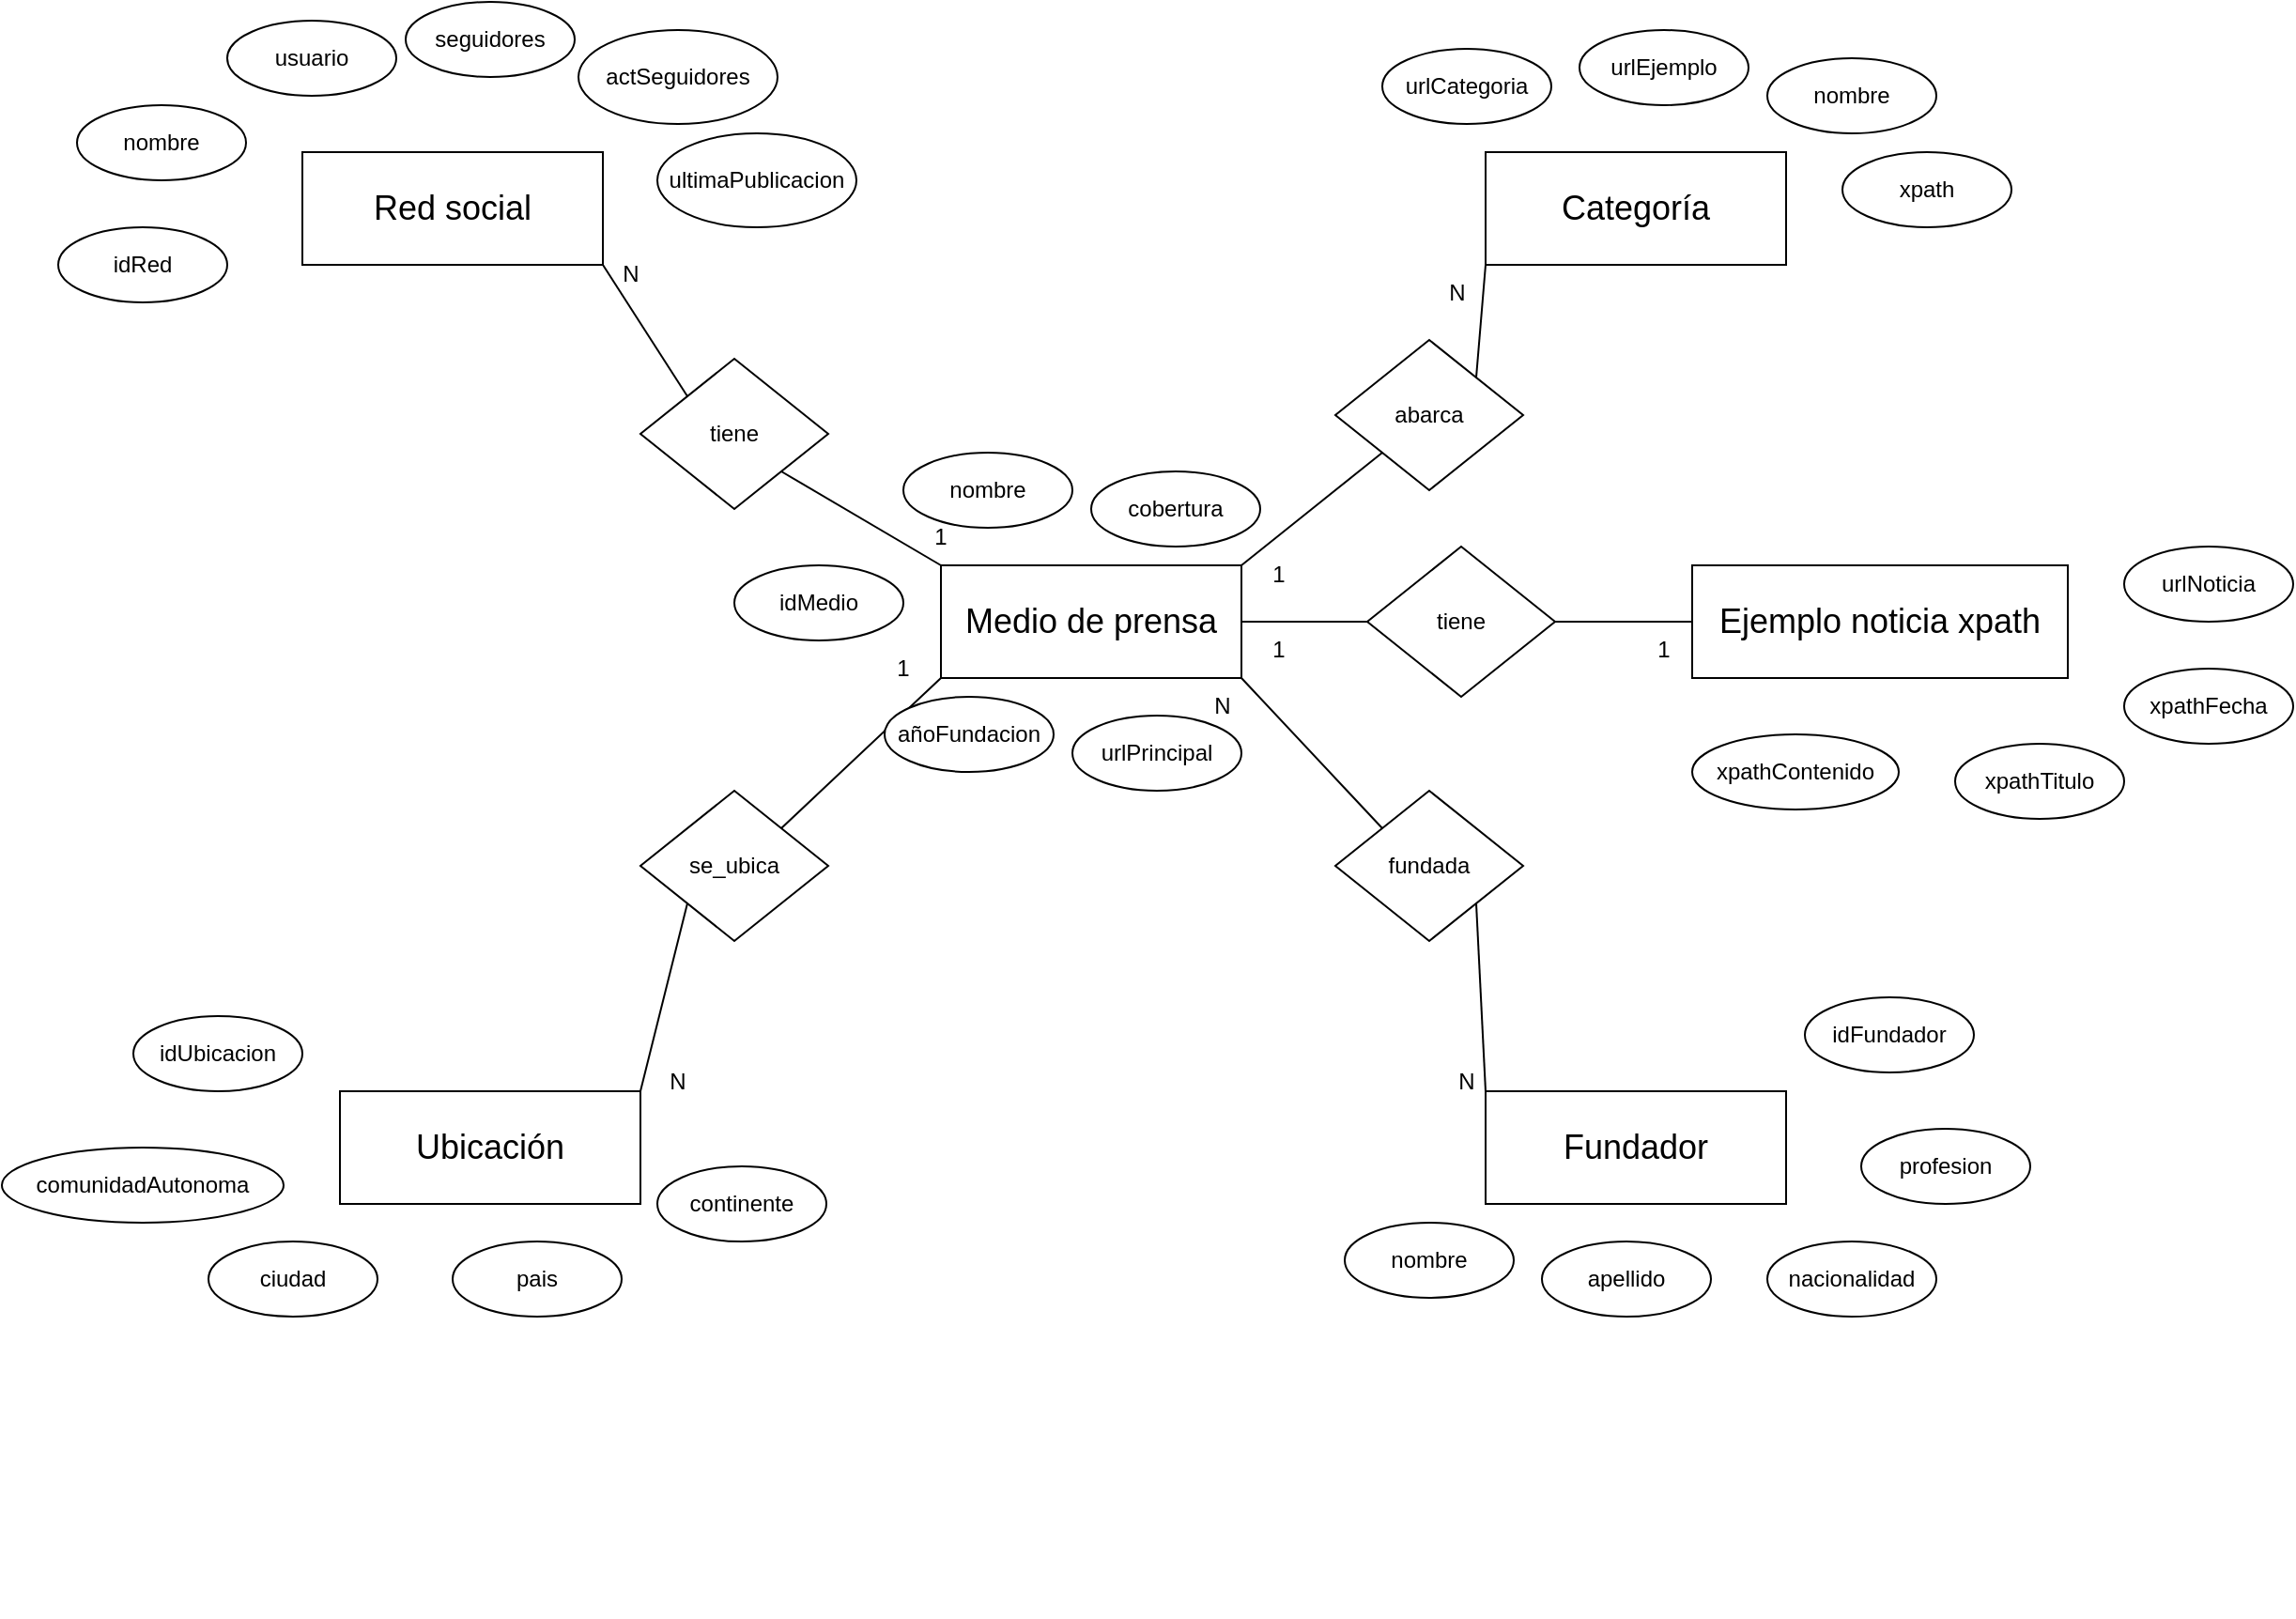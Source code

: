 <mxfile version="21.3.7" type="github">
  <diagram name="Página-1" id="EO1i5Yh0TXApXWwIkE9N">
    <mxGraphModel dx="1393" dy="1975" grid="1" gridSize="10" guides="1" tooltips="1" connect="1" arrows="1" fold="1" page="1" pageScale="1" pageWidth="827" pageHeight="1169" math="0" shadow="0">
      <root>
        <mxCell id="0" />
        <mxCell id="1" parent="0" />
        <mxCell id="UNjLjwTfi98Qa-1zKaNa-1" value="&lt;font style=&quot;font-size: 18px;&quot;&gt;Medio de prensa&lt;/font&gt;" style="rounded=0;whiteSpace=wrap;html=1;" parent="1" vertex="1">
          <mxGeometry x="600" y="120" width="160" height="60" as="geometry" />
        </mxCell>
        <mxCell id="UNjLjwTfi98Qa-1zKaNa-3" value="&lt;span style=&quot;font-size: 18px;&quot;&gt;Ubicación&lt;/span&gt;" style="rounded=0;whiteSpace=wrap;html=1;" parent="1" vertex="1">
          <mxGeometry x="280" y="400" width="160" height="60" as="geometry" />
        </mxCell>
        <mxCell id="UNjLjwTfi98Qa-1zKaNa-8" value="&lt;span style=&quot;font-size: 18px;&quot;&gt;Fundador&lt;/span&gt;" style="rounded=0;whiteSpace=wrap;html=1;" parent="1" vertex="1">
          <mxGeometry x="890" y="400" width="160" height="60" as="geometry" />
        </mxCell>
        <mxCell id="UNjLjwTfi98Qa-1zKaNa-9" value="&lt;span style=&quot;font-size: 18px;&quot;&gt;Red social&lt;/span&gt;" style="rounded=0;whiteSpace=wrap;html=1;" parent="1" vertex="1">
          <mxGeometry x="260" y="-100" width="160" height="60" as="geometry" />
        </mxCell>
        <mxCell id="UNjLjwTfi98Qa-1zKaNa-10" value="&lt;span style=&quot;font-size: 18px;&quot;&gt;Categoría&lt;/span&gt;" style="rounded=0;whiteSpace=wrap;html=1;" parent="1" vertex="1">
          <mxGeometry x="890" y="-100" width="160" height="60" as="geometry" />
        </mxCell>
        <mxCell id="rar-CTMczom2aFT5S0ZN-1" value="tiene" style="rhombus;whiteSpace=wrap;html=1;" parent="1" vertex="1">
          <mxGeometry x="440" y="10" width="100" height="80" as="geometry" />
        </mxCell>
        <mxCell id="rar-CTMczom2aFT5S0ZN-2" value="abarca" style="rhombus;whiteSpace=wrap;html=1;" parent="1" vertex="1">
          <mxGeometry x="810" width="100" height="80" as="geometry" />
        </mxCell>
        <mxCell id="rar-CTMczom2aFT5S0ZN-3" value="se_ubica" style="rhombus;whiteSpace=wrap;html=1;" parent="1" vertex="1">
          <mxGeometry x="440" y="240" width="100" height="80" as="geometry" />
        </mxCell>
        <mxCell id="rar-CTMczom2aFT5S0ZN-4" value="fundada" style="rhombus;whiteSpace=wrap;html=1;" parent="1" vertex="1">
          <mxGeometry x="810" y="240" width="100" height="80" as="geometry" />
        </mxCell>
        <mxCell id="rar-CTMczom2aFT5S0ZN-5" value="" style="endArrow=none;html=1;rounded=0;entryX=1;entryY=1;entryDx=0;entryDy=0;exitX=0;exitY=0;exitDx=0;exitDy=0;" parent="1" source="UNjLjwTfi98Qa-1zKaNa-1" target="rar-CTMczom2aFT5S0ZN-1" edge="1">
          <mxGeometry width="50" height="50" relative="1" as="geometry">
            <mxPoint x="620" y="130" as="sourcePoint" />
            <mxPoint x="670" y="80" as="targetPoint" />
          </mxGeometry>
        </mxCell>
        <mxCell id="rar-CTMczom2aFT5S0ZN-8" value="" style="endArrow=none;html=1;rounded=0;entryX=1;entryY=1;entryDx=0;entryDy=0;exitX=0;exitY=0;exitDx=0;exitDy=0;" parent="1" source="rar-CTMczom2aFT5S0ZN-1" target="UNjLjwTfi98Qa-1zKaNa-9" edge="1">
          <mxGeometry width="50" height="50" relative="1" as="geometry">
            <mxPoint x="620" y="130" as="sourcePoint" />
            <mxPoint x="670" y="80" as="targetPoint" />
          </mxGeometry>
        </mxCell>
        <mxCell id="rar-CTMczom2aFT5S0ZN-10" value="" style="endArrow=none;html=1;rounded=0;entryX=0;entryY=1;entryDx=0;entryDy=0;exitX=1;exitY=0;exitDx=0;exitDy=0;" parent="1" source="rar-CTMczom2aFT5S0ZN-2" target="UNjLjwTfi98Qa-1zKaNa-10" edge="1">
          <mxGeometry width="50" height="50" relative="1" as="geometry">
            <mxPoint x="620" y="130" as="sourcePoint" />
            <mxPoint x="670" y="80" as="targetPoint" />
          </mxGeometry>
        </mxCell>
        <mxCell id="rar-CTMczom2aFT5S0ZN-11" value="" style="endArrow=none;html=1;rounded=0;entryX=0;entryY=1;entryDx=0;entryDy=0;exitX=1;exitY=0;exitDx=0;exitDy=0;" parent="1" source="UNjLjwTfi98Qa-1zKaNa-1" target="rar-CTMczom2aFT5S0ZN-2" edge="1">
          <mxGeometry width="50" height="50" relative="1" as="geometry">
            <mxPoint x="620" y="130" as="sourcePoint" />
            <mxPoint x="670" y="80" as="targetPoint" />
          </mxGeometry>
        </mxCell>
        <mxCell id="rar-CTMczom2aFT5S0ZN-12" value="" style="endArrow=none;html=1;rounded=0;exitX=1;exitY=0;exitDx=0;exitDy=0;entryX=0;entryY=1;entryDx=0;entryDy=0;" parent="1" source="rar-CTMczom2aFT5S0ZN-3" target="UNjLjwTfi98Qa-1zKaNa-1" edge="1">
          <mxGeometry width="50" height="50" relative="1" as="geometry">
            <mxPoint x="620" y="130" as="sourcePoint" />
            <mxPoint x="670" y="80" as="targetPoint" />
          </mxGeometry>
        </mxCell>
        <mxCell id="rar-CTMczom2aFT5S0ZN-13" value="" style="endArrow=none;html=1;rounded=0;exitX=1;exitY=0;exitDx=0;exitDy=0;entryX=0;entryY=1;entryDx=0;entryDy=0;" parent="1" source="UNjLjwTfi98Qa-1zKaNa-3" target="rar-CTMczom2aFT5S0ZN-3" edge="1">
          <mxGeometry width="50" height="50" relative="1" as="geometry">
            <mxPoint x="620" y="190" as="sourcePoint" />
            <mxPoint x="670" y="140" as="targetPoint" />
          </mxGeometry>
        </mxCell>
        <mxCell id="rar-CTMczom2aFT5S0ZN-14" value="" style="endArrow=none;html=1;rounded=0;entryX=1;entryY=1;entryDx=0;entryDy=0;exitX=0;exitY=0;exitDx=0;exitDy=0;" parent="1" source="rar-CTMczom2aFT5S0ZN-4" target="UNjLjwTfi98Qa-1zKaNa-1" edge="1">
          <mxGeometry width="50" height="50" relative="1" as="geometry">
            <mxPoint x="620" y="230" as="sourcePoint" />
            <mxPoint x="670" y="180" as="targetPoint" />
          </mxGeometry>
        </mxCell>
        <mxCell id="rar-CTMczom2aFT5S0ZN-15" value="" style="endArrow=none;html=1;rounded=0;exitX=0;exitY=0;exitDx=0;exitDy=0;entryX=1;entryY=1;entryDx=0;entryDy=0;" parent="1" source="UNjLjwTfi98Qa-1zKaNa-8" target="rar-CTMczom2aFT5S0ZN-4" edge="1">
          <mxGeometry width="50" height="50" relative="1" as="geometry">
            <mxPoint x="620" y="230" as="sourcePoint" />
            <mxPoint x="670" y="180" as="targetPoint" />
          </mxGeometry>
        </mxCell>
        <mxCell id="rar-CTMczom2aFT5S0ZN-16" value="nombre" style="ellipse;whiteSpace=wrap;html=1;" parent="1" vertex="1">
          <mxGeometry x="815" y="470" width="90" height="40" as="geometry" />
        </mxCell>
        <mxCell id="rar-CTMczom2aFT5S0ZN-17" value="apellido" style="ellipse;whiteSpace=wrap;html=1;" parent="1" vertex="1">
          <mxGeometry x="920" y="480" width="90" height="40" as="geometry" />
        </mxCell>
        <mxCell id="rar-CTMczom2aFT5S0ZN-18" value="nombre" style="ellipse;whiteSpace=wrap;html=1;" parent="1" vertex="1">
          <mxGeometry x="140" y="-125" width="90" height="40" as="geometry" />
        </mxCell>
        <mxCell id="rar-CTMczom2aFT5S0ZN-19" value="usuario" style="ellipse;whiteSpace=wrap;html=1;" parent="1" vertex="1">
          <mxGeometry x="220" y="-170" width="90" height="40" as="geometry" />
        </mxCell>
        <mxCell id="rar-CTMczom2aFT5S0ZN-20" value="seguidores" style="ellipse;whiteSpace=wrap;html=1;" parent="1" vertex="1">
          <mxGeometry x="315" y="-180" width="90" height="40" as="geometry" />
        </mxCell>
        <mxCell id="rar-CTMczom2aFT5S0ZN-21" value="actSeguidores" style="ellipse;whiteSpace=wrap;html=1;" parent="1" vertex="1">
          <mxGeometry x="407" y="-165" width="106" height="50" as="geometry" />
        </mxCell>
        <mxCell id="rar-CTMczom2aFT5S0ZN-22" value="nombre" style="ellipse;whiteSpace=wrap;html=1;" parent="1" vertex="1">
          <mxGeometry x="1040" y="-150" width="90" height="40" as="geometry" />
        </mxCell>
        <mxCell id="rar-CTMczom2aFT5S0ZN-23" value="urlPrincipal" style="ellipse;whiteSpace=wrap;html=1;" parent="1" vertex="1">
          <mxGeometry x="670" y="200" width="90" height="40" as="geometry" />
        </mxCell>
        <mxCell id="T7eWR32zqZG63hrGAhfz-1" value="urlEjemplo" style="ellipse;whiteSpace=wrap;html=1;" parent="1" vertex="1">
          <mxGeometry x="940" y="-165" width="90" height="40" as="geometry" />
        </mxCell>
        <mxCell id="T7eWR32zqZG63hrGAhfz-2" value="xpath" style="ellipse;whiteSpace=wrap;html=1;" parent="1" vertex="1">
          <mxGeometry x="1080" y="-100" width="90" height="40" as="geometry" />
        </mxCell>
        <mxCell id="T7eWR32zqZG63hrGAhfz-3" value="&lt;span style=&quot;font-size: 18px;&quot;&gt;Ejemplo noticia xpath&lt;/span&gt;" style="rounded=0;whiteSpace=wrap;html=1;" parent="1" vertex="1">
          <mxGeometry x="1000" y="120" width="200" height="60" as="geometry" />
        </mxCell>
        <mxCell id="T7eWR32zqZG63hrGAhfz-4" value="comunidadAutonoma" style="ellipse;whiteSpace=wrap;html=1;" parent="1" vertex="1">
          <mxGeometry x="100" y="430" width="150" height="40" as="geometry" />
        </mxCell>
        <mxCell id="T7eWR32zqZG63hrGAhfz-5" value="nacionalidad" style="ellipse;whiteSpace=wrap;html=1;" parent="1" vertex="1">
          <mxGeometry x="1040" y="480" width="90" height="40" as="geometry" />
        </mxCell>
        <mxCell id="T7eWR32zqZG63hrGAhfz-6" value="profesion" style="ellipse;whiteSpace=wrap;html=1;" parent="1" vertex="1">
          <mxGeometry x="1090" y="420" width="90" height="40" as="geometry" />
        </mxCell>
        <mxCell id="T7eWR32zqZG63hrGAhfz-7" value="ciudad" style="ellipse;whiteSpace=wrap;html=1;" parent="1" vertex="1">
          <mxGeometry x="210" y="480" width="90" height="40" as="geometry" />
        </mxCell>
        <mxCell id="T7eWR32zqZG63hrGAhfz-8" value="tiene" style="rhombus;whiteSpace=wrap;html=1;" parent="1" vertex="1">
          <mxGeometry x="827" y="110" width="100" height="80" as="geometry" />
        </mxCell>
        <mxCell id="T7eWR32zqZG63hrGAhfz-9" value="" style="endArrow=none;html=1;rounded=0;exitX=1;exitY=0.5;exitDx=0;exitDy=0;entryX=0;entryY=0.5;entryDx=0;entryDy=0;" parent="1" source="UNjLjwTfi98Qa-1zKaNa-1" target="T7eWR32zqZG63hrGAhfz-8" edge="1">
          <mxGeometry width="50" height="50" relative="1" as="geometry">
            <mxPoint x="810" y="110" as="sourcePoint" />
            <mxPoint x="860" y="60" as="targetPoint" />
          </mxGeometry>
        </mxCell>
        <mxCell id="T7eWR32zqZG63hrGAhfz-10" value="" style="endArrow=none;html=1;rounded=0;entryX=0;entryY=0.5;entryDx=0;entryDy=0;exitX=1;exitY=0.5;exitDx=0;exitDy=0;" parent="1" source="T7eWR32zqZG63hrGAhfz-8" target="T7eWR32zqZG63hrGAhfz-3" edge="1">
          <mxGeometry width="50" height="50" relative="1" as="geometry">
            <mxPoint x="810" y="110" as="sourcePoint" />
            <mxPoint x="860" y="60" as="targetPoint" />
          </mxGeometry>
        </mxCell>
        <mxCell id="T7eWR32zqZG63hrGAhfz-12" value="N" style="text;html=1;strokeColor=none;fillColor=none;align=center;verticalAlign=middle;whiteSpace=wrap;rounded=0;" parent="1" vertex="1">
          <mxGeometry x="405" y="-50" width="60" height="30" as="geometry" />
        </mxCell>
        <mxCell id="T7eWR32zqZG63hrGAhfz-14" value="1" style="text;html=1;strokeColor=none;fillColor=none;align=center;verticalAlign=middle;whiteSpace=wrap;rounded=0;" parent="1" vertex="1">
          <mxGeometry x="570" y="90" width="60" height="30" as="geometry" />
        </mxCell>
        <mxCell id="T7eWR32zqZG63hrGAhfz-15" value="1" style="text;html=1;strokeColor=none;fillColor=none;align=center;verticalAlign=middle;whiteSpace=wrap;rounded=0;" parent="1" vertex="1">
          <mxGeometry x="550" y="160" width="60" height="30" as="geometry" />
        </mxCell>
        <mxCell id="T7eWR32zqZG63hrGAhfz-16" value="N" style="text;html=1;strokeColor=none;fillColor=none;align=center;verticalAlign=middle;whiteSpace=wrap;rounded=0;" parent="1" vertex="1">
          <mxGeometry x="720" y="180" width="60" height="30" as="geometry" />
        </mxCell>
        <mxCell id="T7eWR32zqZG63hrGAhfz-17" value="1" style="text;html=1;strokeColor=none;fillColor=none;align=center;verticalAlign=middle;whiteSpace=wrap;rounded=0;" parent="1" vertex="1">
          <mxGeometry x="750" y="150" width="60" height="30" as="geometry" />
        </mxCell>
        <mxCell id="T7eWR32zqZG63hrGAhfz-18" value="N" style="text;html=1;strokeColor=none;fillColor=none;align=center;verticalAlign=middle;whiteSpace=wrap;rounded=0;" parent="1" vertex="1">
          <mxGeometry x="845" y="-40" width="60" height="30" as="geometry" />
        </mxCell>
        <mxCell id="T7eWR32zqZG63hrGAhfz-19" value="1" style="text;html=1;strokeColor=none;fillColor=none;align=center;verticalAlign=middle;whiteSpace=wrap;rounded=0;" parent="1" vertex="1">
          <mxGeometry x="955" y="150" width="60" height="30" as="geometry" />
        </mxCell>
        <mxCell id="T7eWR32zqZG63hrGAhfz-20" value="N" style="text;html=1;strokeColor=none;fillColor=none;align=center;verticalAlign=middle;whiteSpace=wrap;rounded=0;" parent="1" vertex="1">
          <mxGeometry x="850" y="380" width="60" height="30" as="geometry" />
        </mxCell>
        <mxCell id="T7eWR32zqZG63hrGAhfz-21" value="N" style="text;html=1;strokeColor=none;fillColor=none;align=center;verticalAlign=middle;whiteSpace=wrap;rounded=0;" parent="1" vertex="1">
          <mxGeometry x="430" y="380" width="60" height="30" as="geometry" />
        </mxCell>
        <mxCell id="T7eWR32zqZG63hrGAhfz-22" value="1" style="text;html=1;strokeColor=none;fillColor=none;align=center;verticalAlign=middle;whiteSpace=wrap;rounded=0;" parent="1" vertex="1">
          <mxGeometry x="750" y="110" width="60" height="30" as="geometry" />
        </mxCell>
        <mxCell id="T7eWR32zqZG63hrGAhfz-23" value="urlNoticia" style="ellipse;whiteSpace=wrap;html=1;" parent="1" vertex="1">
          <mxGeometry x="1230" y="110" width="90" height="40" as="geometry" />
        </mxCell>
        <mxCell id="T7eWR32zqZG63hrGAhfz-24" value="xpathFecha" style="ellipse;whiteSpace=wrap;html=1;" parent="1" vertex="1">
          <mxGeometry x="1230" y="175" width="90" height="40" as="geometry" />
        </mxCell>
        <mxCell id="T7eWR32zqZG63hrGAhfz-25" value="xpathTitulo" style="ellipse;whiteSpace=wrap;html=1;" parent="1" vertex="1">
          <mxGeometry x="1140" y="215" width="90" height="40" as="geometry" />
        </mxCell>
        <mxCell id="T7eWR32zqZG63hrGAhfz-26" value="xpathContenido" style="ellipse;whiteSpace=wrap;html=1;" parent="1" vertex="1">
          <mxGeometry x="1000" y="210" width="110" height="40" as="geometry" />
        </mxCell>
        <mxCell id="T7eWR32zqZG63hrGAhfz-27" value="ultimaPublicacion" style="ellipse;whiteSpace=wrap;html=1;" parent="1" vertex="1">
          <mxGeometry x="449" y="-110" width="106" height="50" as="geometry" />
        </mxCell>
        <mxCell id="T7eWR32zqZG63hrGAhfz-29" value="idRed" style="ellipse;whiteSpace=wrap;html=1;" parent="1" vertex="1">
          <mxGeometry x="130" y="-60" width="90" height="40" as="geometry" />
        </mxCell>
        <mxCell id="JVCDREUgWHspJGTQDBU8-2" value="idMedio" style="ellipse;whiteSpace=wrap;html=1;" parent="1" vertex="1">
          <mxGeometry x="490" y="120" width="90" height="40" as="geometry" />
        </mxCell>
        <mxCell id="JVCDREUgWHspJGTQDBU8-3" value="nombre" style="ellipse;whiteSpace=wrap;html=1;" parent="1" vertex="1">
          <mxGeometry x="580" y="60" width="90" height="40" as="geometry" />
        </mxCell>
        <mxCell id="JVCDREUgWHspJGTQDBU8-5" value="añoFundacion" style="ellipse;whiteSpace=wrap;html=1;" parent="1" vertex="1">
          <mxGeometry x="570" y="190" width="90" height="40" as="geometry" />
        </mxCell>
        <mxCell id="JVCDREUgWHspJGTQDBU8-6" value="cobertura" style="ellipse;whiteSpace=wrap;html=1;" parent="1" vertex="1">
          <mxGeometry x="680" y="70" width="90" height="40" as="geometry" />
        </mxCell>
        <mxCell id="JVCDREUgWHspJGTQDBU8-7" value="pais" style="ellipse;whiteSpace=wrap;html=1;" parent="1" vertex="1">
          <mxGeometry x="340" y="480" width="90" height="40" as="geometry" />
        </mxCell>
        <mxCell id="JVCDREUgWHspJGTQDBU8-8" value="continente" style="ellipse;whiteSpace=wrap;html=1;" parent="1" vertex="1">
          <mxGeometry x="449" y="440" width="90" height="40" as="geometry" />
        </mxCell>
        <mxCell id="JVCDREUgWHspJGTQDBU8-9" value="idFundador" style="ellipse;whiteSpace=wrap;html=1;" parent="1" vertex="1">
          <mxGeometry x="1060" y="350" width="90" height="40" as="geometry" />
        </mxCell>
        <mxCell id="JVCDREUgWHspJGTQDBU8-10" value="idUbicacion" style="ellipse;whiteSpace=wrap;html=1;" parent="1" vertex="1">
          <mxGeometry x="170" y="360" width="90" height="40" as="geometry" />
        </mxCell>
        <mxCell id="JVCDREUgWHspJGTQDBU8-16" value="&lt;div style=&quot;text-align: left;&quot;&gt;&lt;/div&gt;&lt;font size=&quot;3&quot;&gt;&lt;br&gt;&lt;/font&gt;" style="text;html=1;align=center;verticalAlign=middle;resizable=0;points=[];autosize=1;strokeColor=none;fillColor=none;" parent="1" vertex="1">
          <mxGeometry x="590" y="650" width="20" height="30" as="geometry" />
        </mxCell>
        <mxCell id="hYFJ9_jLxfH-08E_mWdd-1" value="urlCategoria" style="ellipse;whiteSpace=wrap;html=1;" vertex="1" parent="1">
          <mxGeometry x="835" y="-155" width="90" height="40" as="geometry" />
        </mxCell>
      </root>
    </mxGraphModel>
  </diagram>
</mxfile>
